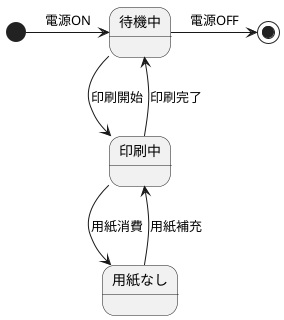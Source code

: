 @startuml SDプリンター
' left to right direction
[*] -right-> 待機中: 電源ON
待機中 -down-> 印刷中: 印刷開始
印刷中 -up-> 待機中: 印刷完了
印刷中 -down-> 用紙なし: 用紙消費
用紙なし -up-> 印刷中: 用紙補充
待機中 -right-> [*]: 電源OFF
@enduml